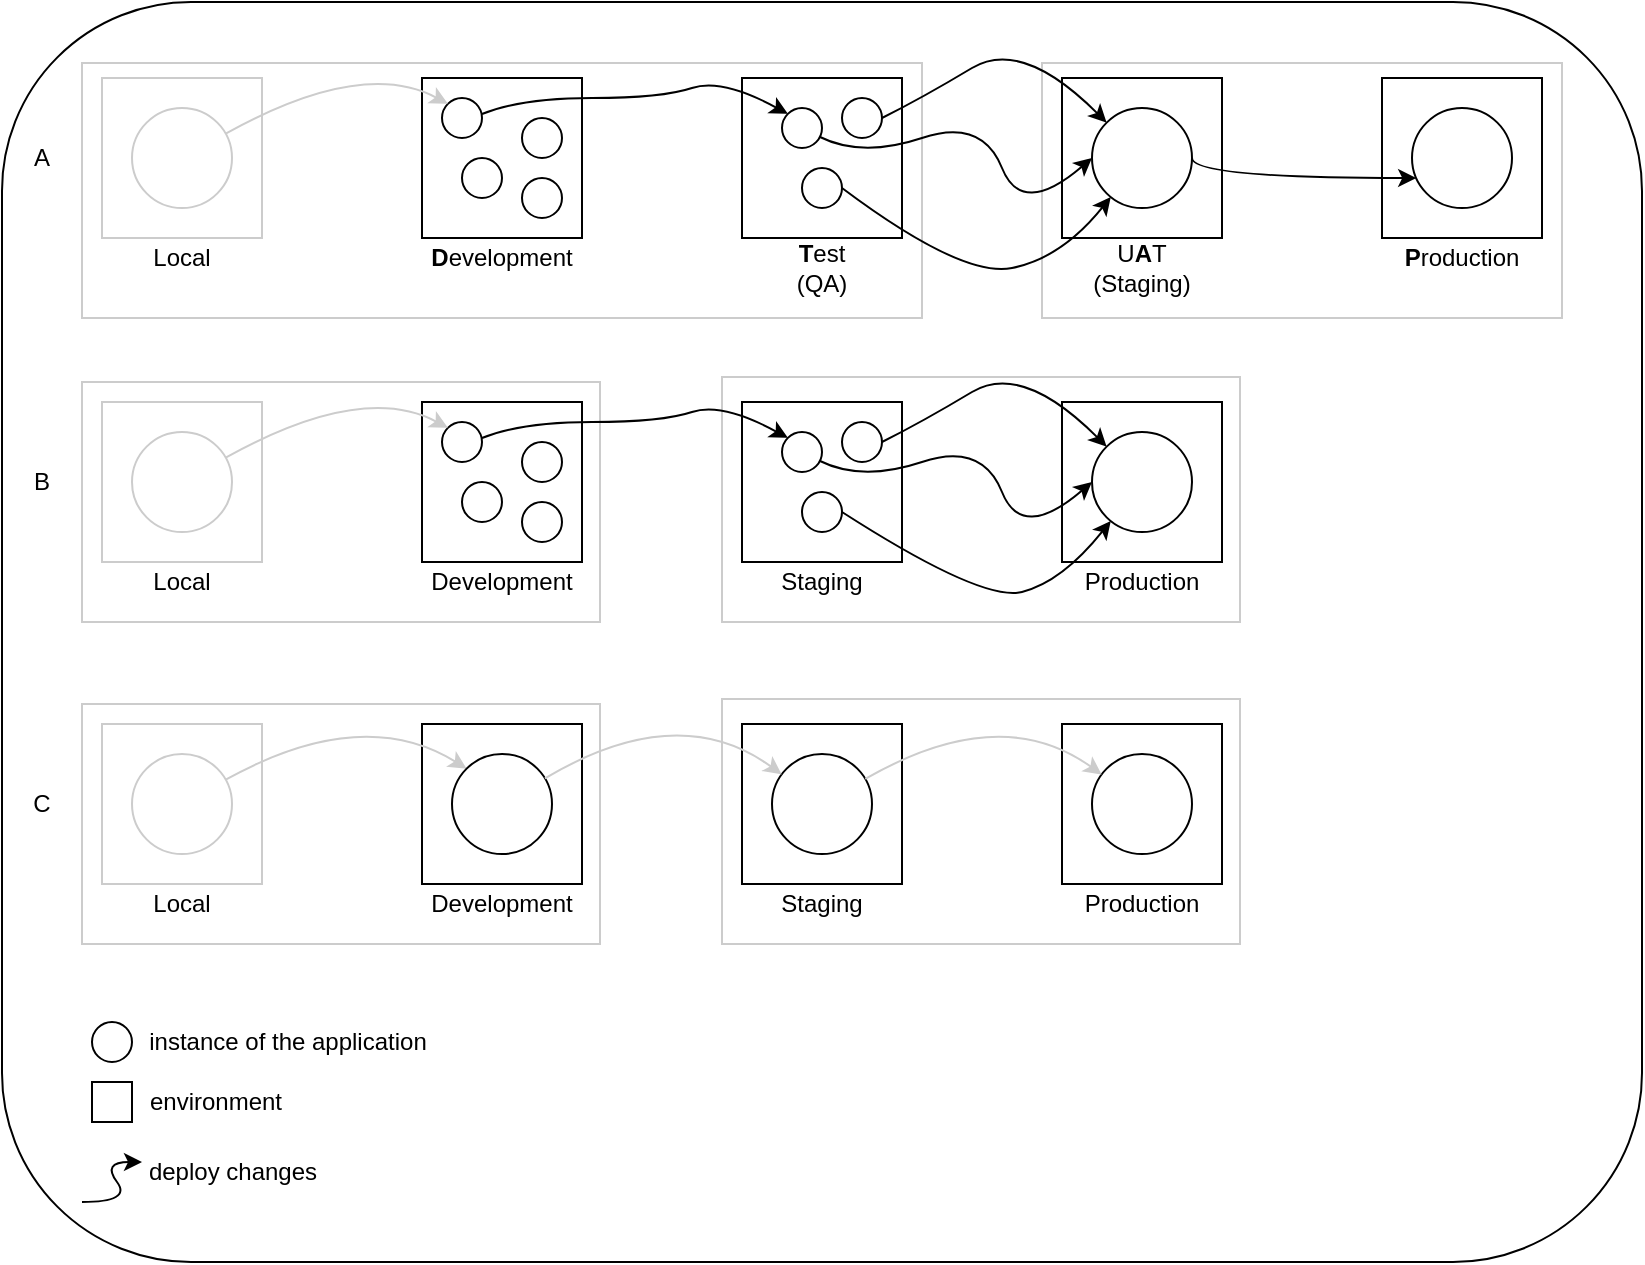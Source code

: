 <mxfile version="13.10.0" type="embed">
    <diagram id="pS59K-NPiZXwULGibovK" name="Page-1">
        <mxGraphModel dx="981" dy="640" grid="1" gridSize="10" guides="1" tooltips="1" connect="1" arrows="1" fold="1" page="1" pageScale="1" pageWidth="827" pageHeight="1169" math="0" shadow="0">
            <root>
                <mxCell id="0"/>
                <mxCell id="1" parent="0"/>
                <mxCell id="30" value="" style="rounded=1;whiteSpace=wrap;html=1;" parent="1" vertex="1">
                    <mxGeometry y="10" width="820" height="630" as="geometry"/>
                </mxCell>
                <mxCell id="21pDpUqW3wRZMyLCnG7L-114" value="" style="rounded=0;whiteSpace=wrap;html=1;strokeColor=#CCCCCC;" parent="1" vertex="1">
                    <mxGeometry x="520" y="40.5" width="260" height="127.5" as="geometry"/>
                </mxCell>
                <mxCell id="21pDpUqW3wRZMyLCnG7L-113" value="" style="rounded=0;whiteSpace=wrap;html=1;strokeColor=#CCCCCC;" parent="1" vertex="1">
                    <mxGeometry x="40" y="40.5" width="420" height="127.5" as="geometry"/>
                </mxCell>
                <mxCell id="21pDpUqW3wRZMyLCnG7L-112" value="" style="rounded=0;whiteSpace=wrap;html=1;strokeColor=#CCCCCC;" parent="1" vertex="1">
                    <mxGeometry x="360" y="197.5" width="259" height="122.5" as="geometry"/>
                </mxCell>
                <mxCell id="21pDpUqW3wRZMyLCnG7L-111" value="" style="rounded=0;whiteSpace=wrap;html=1;strokeColor=#CCCCCC;" parent="1" vertex="1">
                    <mxGeometry x="40" y="200" width="259" height="120" as="geometry"/>
                </mxCell>
                <mxCell id="21pDpUqW3wRZMyLCnG7L-1" value="" style="whiteSpace=wrap;html=1;aspect=fixed;strokeColor=#CCCCCC;" parent="1" vertex="1">
                    <mxGeometry x="50" y="48" width="80" height="80" as="geometry"/>
                </mxCell>
                <mxCell id="21pDpUqW3wRZMyLCnG7L-3" value="" style="whiteSpace=wrap;html=1;aspect=fixed;" parent="1" vertex="1">
                    <mxGeometry x="210" y="48" width="80" height="80" as="geometry"/>
                </mxCell>
                <mxCell id="21pDpUqW3wRZMyLCnG7L-4" value="" style="whiteSpace=wrap;html=1;aspect=fixed;" parent="1" vertex="1">
                    <mxGeometry x="370" y="48" width="80" height="80" as="geometry"/>
                </mxCell>
                <mxCell id="21pDpUqW3wRZMyLCnG7L-5" value="" style="whiteSpace=wrap;html=1;aspect=fixed;" parent="1" vertex="1">
                    <mxGeometry x="530" y="48" width="80" height="80" as="geometry"/>
                </mxCell>
                <mxCell id="21pDpUqW3wRZMyLCnG7L-6" value="" style="whiteSpace=wrap;html=1;aspect=fixed;" parent="1" vertex="1">
                    <mxGeometry x="690" y="48" width="80" height="80" as="geometry"/>
                </mxCell>
                <mxCell id="21pDpUqW3wRZMyLCnG7L-7" value="Local" style="text;html=1;fillColor=none;align=center;verticalAlign=middle;whiteSpace=wrap;rounded=0;" parent="1" vertex="1">
                    <mxGeometry x="70" y="128" width="40" height="20" as="geometry"/>
                </mxCell>
                <mxCell id="21pDpUqW3wRZMyLCnG7L-8" value="&lt;b&gt;D&lt;/b&gt;evelopment" style="text;html=1;strokeColor=none;fillColor=none;align=center;verticalAlign=middle;whiteSpace=wrap;rounded=0;" parent="1" vertex="1">
                    <mxGeometry x="230" y="128" width="40" height="20" as="geometry"/>
                </mxCell>
                <mxCell id="21pDpUqW3wRZMyLCnG7L-9" value="&lt;b&gt;T&lt;/b&gt;est&lt;br&gt;(QA)" style="text;html=1;strokeColor=none;fillColor=none;align=center;verticalAlign=middle;whiteSpace=wrap;rounded=0;" parent="1" vertex="1">
                    <mxGeometry x="380" y="133" width="60" height="20" as="geometry"/>
                </mxCell>
                <mxCell id="21pDpUqW3wRZMyLCnG7L-10" value="U&lt;b&gt;A&lt;/b&gt;T &lt;br&gt;(Staging)" style="text;html=1;strokeColor=none;fillColor=none;align=center;verticalAlign=middle;whiteSpace=wrap;rounded=0;" parent="1" vertex="1">
                    <mxGeometry x="530" y="133" width="80" height="20" as="geometry"/>
                </mxCell>
                <mxCell id="21pDpUqW3wRZMyLCnG7L-11" value="&lt;b&gt;P&lt;/b&gt;roduction" style="text;html=1;strokeColor=none;fillColor=none;align=center;verticalAlign=middle;whiteSpace=wrap;rounded=0;" parent="1" vertex="1">
                    <mxGeometry x="710" y="128" width="40" height="20" as="geometry"/>
                </mxCell>
                <mxCell id="21pDpUqW3wRZMyLCnG7L-12" value="" style="ellipse;whiteSpace=wrap;html=1;aspect=fixed;strokeColor=#CCCCCC;" parent="1" vertex="1">
                    <mxGeometry x="65" y="63" width="50" height="50" as="geometry"/>
                </mxCell>
                <mxCell id="21pDpUqW3wRZMyLCnG7L-29" style="edgeStyle=orthogonalEdgeStyle;curved=1;rounded=0;orthogonalLoop=1;jettySize=auto;html=1;exitX=1;exitY=0.5;exitDx=0;exitDy=0;" parent="1" source="21pDpUqW3wRZMyLCnG7L-13" target="21pDpUqW3wRZMyLCnG7L-14" edge="1">
                    <mxGeometry relative="1" as="geometry">
                        <Array as="points">
                            <mxPoint x="595" y="98"/>
                        </Array>
                    </mxGeometry>
                </mxCell>
                <mxCell id="21pDpUqW3wRZMyLCnG7L-13" value="" style="ellipse;whiteSpace=wrap;html=1;aspect=fixed;" parent="1" vertex="1">
                    <mxGeometry x="545" y="63" width="50" height="50" as="geometry"/>
                </mxCell>
                <mxCell id="21pDpUqW3wRZMyLCnG7L-14" value="" style="ellipse;whiteSpace=wrap;html=1;aspect=fixed;" parent="1" vertex="1">
                    <mxGeometry x="705" y="63" width="50" height="50" as="geometry"/>
                </mxCell>
                <mxCell id="21pDpUqW3wRZMyLCnG7L-15" value="" style="ellipse;whiteSpace=wrap;html=1;aspect=fixed;" parent="1" vertex="1">
                    <mxGeometry x="220" y="58" width="20" height="20" as="geometry"/>
                </mxCell>
                <mxCell id="21pDpUqW3wRZMyLCnG7L-16" value="" style="ellipse;whiteSpace=wrap;html=1;aspect=fixed;" parent="1" vertex="1">
                    <mxGeometry x="230" y="88" width="20" height="20" as="geometry"/>
                </mxCell>
                <mxCell id="21pDpUqW3wRZMyLCnG7L-17" value="" style="ellipse;whiteSpace=wrap;html=1;aspect=fixed;" parent="1" vertex="1">
                    <mxGeometry x="260" y="68" width="20" height="20" as="geometry"/>
                </mxCell>
                <mxCell id="21pDpUqW3wRZMyLCnG7L-18" value="" style="ellipse;whiteSpace=wrap;html=1;aspect=fixed;" parent="1" vertex="1">
                    <mxGeometry x="400" y="93" width="20" height="20" as="geometry"/>
                </mxCell>
                <mxCell id="21pDpUqW3wRZMyLCnG7L-19" value="" style="ellipse;whiteSpace=wrap;html=1;aspect=fixed;" parent="1" vertex="1">
                    <mxGeometry x="390" y="63" width="20" height="20" as="geometry"/>
                </mxCell>
                <mxCell id="21pDpUqW3wRZMyLCnG7L-20" value="" style="ellipse;whiteSpace=wrap;html=1;aspect=fixed;" parent="1" vertex="1">
                    <mxGeometry x="420" y="58" width="20" height="20" as="geometry"/>
                </mxCell>
                <mxCell id="21pDpUqW3wRZMyLCnG7L-21" value="" style="ellipse;whiteSpace=wrap;html=1;aspect=fixed;" parent="1" vertex="1">
                    <mxGeometry x="260" y="98" width="20" height="20" as="geometry"/>
                </mxCell>
                <mxCell id="21pDpUqW3wRZMyLCnG7L-22" value="" style="curved=1;endArrow=classic;html=1;entryX=0;entryY=0;entryDx=0;entryDy=0;strokeColor=#CCCCCC;" parent="1" source="21pDpUqW3wRZMyLCnG7L-12" target="21pDpUqW3wRZMyLCnG7L-15" edge="1">
                    <mxGeometry width="50" height="50" relative="1" as="geometry">
                        <mxPoint x="380" y="338" as="sourcePoint"/>
                        <mxPoint x="430" y="288" as="targetPoint"/>
                        <Array as="points">
                            <mxPoint x="180" y="38"/>
                        </Array>
                    </mxGeometry>
                </mxCell>
                <mxCell id="21pDpUqW3wRZMyLCnG7L-24" value="" style="curved=1;endArrow=classic;html=1;entryX=0;entryY=0;entryDx=0;entryDy=0;" parent="1" target="21pDpUqW3wRZMyLCnG7L-19" edge="1">
                    <mxGeometry width="50" height="50" relative="1" as="geometry">
                        <mxPoint x="240" y="66" as="sourcePoint"/>
                        <mxPoint x="160" y="158" as="targetPoint"/>
                        <Array as="points">
                            <mxPoint x="260" y="58"/>
                            <mxPoint x="330" y="58"/>
                            <mxPoint x="360" y="48"/>
                        </Array>
                    </mxGeometry>
                </mxCell>
                <mxCell id="21pDpUqW3wRZMyLCnG7L-25" value="" style="curved=1;endArrow=classic;html=1;exitX=1;exitY=0.5;exitDx=0;exitDy=0;" parent="1" source="21pDpUqW3wRZMyLCnG7L-20" target="21pDpUqW3wRZMyLCnG7L-13" edge="1">
                    <mxGeometry width="50" height="50" relative="1" as="geometry">
                        <mxPoint x="460" y="68" as="sourcePoint"/>
                        <mxPoint x="510" y="18" as="targetPoint"/>
                        <Array as="points">
                            <mxPoint x="460" y="58"/>
                            <mxPoint x="510" y="28"/>
                        </Array>
                    </mxGeometry>
                </mxCell>
                <mxCell id="21pDpUqW3wRZMyLCnG7L-26" value="" style="curved=1;endArrow=classic;html=1;entryX=0;entryY=0.5;entryDx=0;entryDy=0;exitX=0.936;exitY=0.719;exitDx=0;exitDy=0;exitPerimeter=0;" parent="1" source="21pDpUqW3wRZMyLCnG7L-19" target="21pDpUqW3wRZMyLCnG7L-13" edge="1">
                    <mxGeometry width="50" height="50" relative="1" as="geometry">
                        <mxPoint x="440" y="298" as="sourcePoint"/>
                        <mxPoint x="490" y="248" as="targetPoint"/>
                        <Array as="points">
                            <mxPoint x="430" y="88"/>
                            <mxPoint x="490" y="68"/>
                            <mxPoint x="510" y="118"/>
                        </Array>
                    </mxGeometry>
                </mxCell>
                <mxCell id="21pDpUqW3wRZMyLCnG7L-27" value="" style="curved=1;endArrow=classic;html=1;exitX=1;exitY=0.5;exitDx=0;exitDy=0;" parent="1" source="21pDpUqW3wRZMyLCnG7L-18" target="21pDpUqW3wRZMyLCnG7L-13" edge="1">
                    <mxGeometry width="50" height="50" relative="1" as="geometry">
                        <mxPoint x="450" y="208" as="sourcePoint"/>
                        <mxPoint x="500" y="158" as="targetPoint"/>
                        <Array as="points">
                            <mxPoint x="480" y="148"/>
                            <mxPoint x="530" y="138"/>
                        </Array>
                    </mxGeometry>
                </mxCell>
                <mxCell id="21pDpUqW3wRZMyLCnG7L-30" value="" style="ellipse;whiteSpace=wrap;html=1;aspect=fixed;" parent="1" vertex="1">
                    <mxGeometry x="45" y="520" width="20" height="20" as="geometry"/>
                </mxCell>
                <mxCell id="21pDpUqW3wRZMyLCnG7L-31" value="instance of the application" style="text;html=1;strokeColor=none;fillColor=none;align=center;verticalAlign=middle;whiteSpace=wrap;rounded=0;" parent="1" vertex="1">
                    <mxGeometry x="72" y="520" width="142" height="20" as="geometry"/>
                </mxCell>
                <mxCell id="21pDpUqW3wRZMyLCnG7L-32" value="" style="whiteSpace=wrap;html=1;aspect=fixed;" parent="1" vertex="1">
                    <mxGeometry x="45" y="550" width="20" height="20" as="geometry"/>
                </mxCell>
                <mxCell id="21pDpUqW3wRZMyLCnG7L-34" value="environment" style="text;html=1;strokeColor=none;fillColor=none;align=center;verticalAlign=middle;whiteSpace=wrap;rounded=0;" parent="1" vertex="1">
                    <mxGeometry x="72" y="550" width="70" height="20" as="geometry"/>
                </mxCell>
                <mxCell id="21pDpUqW3wRZMyLCnG7L-35" value="" style="curved=1;endArrow=classic;html=1;" parent="1" edge="1">
                    <mxGeometry width="50" height="50" relative="1" as="geometry">
                        <mxPoint x="40" y="610" as="sourcePoint"/>
                        <mxPoint x="70" y="590" as="targetPoint"/>
                        <Array as="points">
                            <mxPoint x="65" y="610"/>
                            <mxPoint x="50" y="590"/>
                        </Array>
                    </mxGeometry>
                </mxCell>
                <mxCell id="21pDpUqW3wRZMyLCnG7L-36" value="deploy changes" style="text;html=1;strokeColor=none;fillColor=none;align=center;verticalAlign=middle;whiteSpace=wrap;rounded=0;" parent="1" vertex="1">
                    <mxGeometry x="71" y="585" width="89" height="20" as="geometry"/>
                </mxCell>
                <mxCell id="21pDpUqW3wRZMyLCnG7L-37" value="" style="whiteSpace=wrap;html=1;aspect=fixed;strokeColor=#CCCCCC;" parent="1" vertex="1">
                    <mxGeometry x="50" y="210" width="80" height="80" as="geometry"/>
                </mxCell>
                <mxCell id="21pDpUqW3wRZMyLCnG7L-38" value="" style="whiteSpace=wrap;html=1;aspect=fixed;" parent="1" vertex="1">
                    <mxGeometry x="210" y="210" width="80" height="80" as="geometry"/>
                </mxCell>
                <mxCell id="21pDpUqW3wRZMyLCnG7L-39" value="" style="whiteSpace=wrap;html=1;aspect=fixed;" parent="1" vertex="1">
                    <mxGeometry x="370" y="210" width="80" height="80" as="geometry"/>
                </mxCell>
                <mxCell id="21pDpUqW3wRZMyLCnG7L-40" value="" style="whiteSpace=wrap;html=1;aspect=fixed;" parent="1" vertex="1">
                    <mxGeometry x="530" y="210" width="80" height="80" as="geometry"/>
                </mxCell>
                <mxCell id="21pDpUqW3wRZMyLCnG7L-42" value="Local" style="text;html=1;fillColor=none;align=center;verticalAlign=middle;whiteSpace=wrap;rounded=0;" parent="1" vertex="1">
                    <mxGeometry x="70" y="290" width="40" height="20" as="geometry"/>
                </mxCell>
                <mxCell id="21pDpUqW3wRZMyLCnG7L-43" value="Development" style="text;html=1;strokeColor=none;fillColor=none;align=center;verticalAlign=middle;whiteSpace=wrap;rounded=0;" parent="1" vertex="1">
                    <mxGeometry x="230" y="290" width="40" height="20" as="geometry"/>
                </mxCell>
                <mxCell id="21pDpUqW3wRZMyLCnG7L-44" value="Staging" style="text;html=1;strokeColor=none;fillColor=none;align=center;verticalAlign=middle;whiteSpace=wrap;rounded=0;" parent="1" vertex="1">
                    <mxGeometry x="390" y="290" width="40" height="20" as="geometry"/>
                </mxCell>
                <mxCell id="21pDpUqW3wRZMyLCnG7L-45" value="Production" style="text;html=1;strokeColor=none;fillColor=none;align=center;verticalAlign=middle;whiteSpace=wrap;rounded=0;" parent="1" vertex="1">
                    <mxGeometry x="550" y="290" width="40" height="20" as="geometry"/>
                </mxCell>
                <mxCell id="21pDpUqW3wRZMyLCnG7L-47" value="" style="ellipse;whiteSpace=wrap;html=1;aspect=fixed;strokeColor=#CCCCCC;" parent="1" vertex="1">
                    <mxGeometry x="65" y="225" width="50" height="50" as="geometry"/>
                </mxCell>
                <mxCell id="21pDpUqW3wRZMyLCnG7L-49" value="" style="ellipse;whiteSpace=wrap;html=1;aspect=fixed;" parent="1" vertex="1">
                    <mxGeometry x="545" y="225" width="50" height="50" as="geometry"/>
                </mxCell>
                <mxCell id="21pDpUqW3wRZMyLCnG7L-51" value="" style="ellipse;whiteSpace=wrap;html=1;aspect=fixed;" parent="1" vertex="1">
                    <mxGeometry x="220" y="220" width="20" height="20" as="geometry"/>
                </mxCell>
                <mxCell id="21pDpUqW3wRZMyLCnG7L-52" value="" style="ellipse;whiteSpace=wrap;html=1;aspect=fixed;" parent="1" vertex="1">
                    <mxGeometry x="230" y="250" width="20" height="20" as="geometry"/>
                </mxCell>
                <mxCell id="21pDpUqW3wRZMyLCnG7L-53" value="" style="ellipse;whiteSpace=wrap;html=1;aspect=fixed;" parent="1" vertex="1">
                    <mxGeometry x="260" y="230" width="20" height="20" as="geometry"/>
                </mxCell>
                <mxCell id="21pDpUqW3wRZMyLCnG7L-54" value="" style="ellipse;whiteSpace=wrap;html=1;aspect=fixed;" parent="1" vertex="1">
                    <mxGeometry x="400" y="255" width="20" height="20" as="geometry"/>
                </mxCell>
                <mxCell id="21pDpUqW3wRZMyLCnG7L-55" value="" style="ellipse;whiteSpace=wrap;html=1;aspect=fixed;" parent="1" vertex="1">
                    <mxGeometry x="390" y="225" width="20" height="20" as="geometry"/>
                </mxCell>
                <mxCell id="21pDpUqW3wRZMyLCnG7L-56" value="" style="ellipse;whiteSpace=wrap;html=1;aspect=fixed;" parent="1" vertex="1">
                    <mxGeometry x="420" y="220" width="20" height="20" as="geometry"/>
                </mxCell>
                <mxCell id="21pDpUqW3wRZMyLCnG7L-57" value="" style="ellipse;whiteSpace=wrap;html=1;aspect=fixed;" parent="1" vertex="1">
                    <mxGeometry x="260" y="260" width="20" height="20" as="geometry"/>
                </mxCell>
                <mxCell id="21pDpUqW3wRZMyLCnG7L-58" value="" style="curved=1;endArrow=classic;html=1;entryX=0;entryY=0;entryDx=0;entryDy=0;strokeColor=#CCCCCC;" parent="1" source="21pDpUqW3wRZMyLCnG7L-47" target="21pDpUqW3wRZMyLCnG7L-51" edge="1">
                    <mxGeometry width="50" height="50" relative="1" as="geometry">
                        <mxPoint x="380" y="500" as="sourcePoint"/>
                        <mxPoint x="430" y="450" as="targetPoint"/>
                        <Array as="points">
                            <mxPoint x="180" y="200"/>
                        </Array>
                    </mxGeometry>
                </mxCell>
                <mxCell id="21pDpUqW3wRZMyLCnG7L-59" value="" style="curved=1;endArrow=classic;html=1;entryX=0;entryY=0;entryDx=0;entryDy=0;" parent="1" target="21pDpUqW3wRZMyLCnG7L-55" edge="1">
                    <mxGeometry width="50" height="50" relative="1" as="geometry">
                        <mxPoint x="240" y="228" as="sourcePoint"/>
                        <mxPoint x="160" y="320" as="targetPoint"/>
                        <Array as="points">
                            <mxPoint x="260" y="220"/>
                            <mxPoint x="330" y="220"/>
                            <mxPoint x="360" y="210"/>
                        </Array>
                    </mxGeometry>
                </mxCell>
                <mxCell id="21pDpUqW3wRZMyLCnG7L-60" value="" style="curved=1;endArrow=classic;html=1;exitX=1;exitY=0.5;exitDx=0;exitDy=0;" parent="1" source="21pDpUqW3wRZMyLCnG7L-56" target="21pDpUqW3wRZMyLCnG7L-49" edge="1">
                    <mxGeometry width="50" height="50" relative="1" as="geometry">
                        <mxPoint x="460" y="230" as="sourcePoint"/>
                        <mxPoint x="510" y="180" as="targetPoint"/>
                        <Array as="points">
                            <mxPoint x="460" y="220"/>
                            <mxPoint x="510" y="190"/>
                        </Array>
                    </mxGeometry>
                </mxCell>
                <mxCell id="21pDpUqW3wRZMyLCnG7L-61" value="" style="curved=1;endArrow=classic;html=1;entryX=0;entryY=0.5;entryDx=0;entryDy=0;exitX=0.936;exitY=0.719;exitDx=0;exitDy=0;exitPerimeter=0;" parent="1" source="21pDpUqW3wRZMyLCnG7L-55" target="21pDpUqW3wRZMyLCnG7L-49" edge="1">
                    <mxGeometry width="50" height="50" relative="1" as="geometry">
                        <mxPoint x="440" y="460" as="sourcePoint"/>
                        <mxPoint x="490" y="410" as="targetPoint"/>
                        <Array as="points">
                            <mxPoint x="430" y="250"/>
                            <mxPoint x="490" y="230"/>
                            <mxPoint x="510" y="280"/>
                        </Array>
                    </mxGeometry>
                </mxCell>
                <mxCell id="21pDpUqW3wRZMyLCnG7L-62" value="" style="curved=1;endArrow=classic;html=1;exitX=1;exitY=0.5;exitDx=0;exitDy=0;" parent="1" source="21pDpUqW3wRZMyLCnG7L-54" target="21pDpUqW3wRZMyLCnG7L-49" edge="1">
                    <mxGeometry width="50" height="50" relative="1" as="geometry">
                        <mxPoint x="450" y="370" as="sourcePoint"/>
                        <mxPoint x="500" y="320" as="targetPoint"/>
                        <Array as="points">
                            <mxPoint x="490" y="310"/>
                            <mxPoint x="530" y="300"/>
                        </Array>
                    </mxGeometry>
                </mxCell>
                <mxCell id="2" value="" style="rounded=0;whiteSpace=wrap;html=1;strokeColor=#CCCCCC;" parent="1" vertex="1">
                    <mxGeometry x="360" y="358.5" width="259" height="122.5" as="geometry"/>
                </mxCell>
                <mxCell id="3" value="" style="rounded=0;whiteSpace=wrap;html=1;strokeColor=#CCCCCC;" parent="1" vertex="1">
                    <mxGeometry x="40" y="361" width="259" height="120" as="geometry"/>
                </mxCell>
                <mxCell id="4" value="" style="whiteSpace=wrap;html=1;aspect=fixed;strokeColor=#CCCCCC;" parent="1" vertex="1">
                    <mxGeometry x="50" y="371" width="80" height="80" as="geometry"/>
                </mxCell>
                <mxCell id="5" value="" style="whiteSpace=wrap;html=1;aspect=fixed;" parent="1" vertex="1">
                    <mxGeometry x="210" y="371" width="80" height="80" as="geometry"/>
                </mxCell>
                <mxCell id="6" value="" style="whiteSpace=wrap;html=1;aspect=fixed;" parent="1" vertex="1">
                    <mxGeometry x="370" y="371" width="80" height="80" as="geometry"/>
                </mxCell>
                <mxCell id="7" value="" style="whiteSpace=wrap;html=1;aspect=fixed;" parent="1" vertex="1">
                    <mxGeometry x="530" y="371" width="80" height="80" as="geometry"/>
                </mxCell>
                <mxCell id="8" value="Local" style="text;html=1;fillColor=none;align=center;verticalAlign=middle;whiteSpace=wrap;rounded=0;" parent="1" vertex="1">
                    <mxGeometry x="70" y="451" width="40" height="20" as="geometry"/>
                </mxCell>
                <mxCell id="9" value="Development" style="text;html=1;strokeColor=none;fillColor=none;align=center;verticalAlign=middle;whiteSpace=wrap;rounded=0;" parent="1" vertex="1">
                    <mxGeometry x="230" y="451" width="40" height="20" as="geometry"/>
                </mxCell>
                <mxCell id="10" value="Staging" style="text;html=1;strokeColor=none;fillColor=none;align=center;verticalAlign=middle;whiteSpace=wrap;rounded=0;" parent="1" vertex="1">
                    <mxGeometry x="390" y="451" width="40" height="20" as="geometry"/>
                </mxCell>
                <mxCell id="11" value="Production" style="text;html=1;strokeColor=none;fillColor=none;align=center;verticalAlign=middle;whiteSpace=wrap;rounded=0;" parent="1" vertex="1">
                    <mxGeometry x="550" y="451" width="40" height="20" as="geometry"/>
                </mxCell>
                <mxCell id="12" value="" style="ellipse;whiteSpace=wrap;html=1;aspect=fixed;strokeColor=#CCCCCC;" parent="1" vertex="1">
                    <mxGeometry x="65" y="386" width="50" height="50" as="geometry"/>
                </mxCell>
                <mxCell id="13" value="" style="ellipse;whiteSpace=wrap;html=1;aspect=fixed;" parent="1" vertex="1">
                    <mxGeometry x="545" y="386" width="50" height="50" as="geometry"/>
                </mxCell>
                <mxCell id="21" value="" style="curved=1;endArrow=classic;html=1;entryX=0;entryY=0;entryDx=0;entryDy=0;strokeColor=#CCCCCC;" parent="1" source="12" target="27" edge="1">
                    <mxGeometry width="50" height="50" relative="1" as="geometry">
                        <mxPoint x="380" y="661" as="sourcePoint"/>
                        <mxPoint x="222.929" y="383.929" as="targetPoint"/>
                        <Array as="points">
                            <mxPoint x="180" y="361"/>
                        </Array>
                    </mxGeometry>
                </mxCell>
                <mxCell id="26" value="" style="ellipse;whiteSpace=wrap;html=1;aspect=fixed;" parent="1" vertex="1">
                    <mxGeometry x="385" y="386" width="50" height="50" as="geometry"/>
                </mxCell>
                <mxCell id="27" value="" style="ellipse;whiteSpace=wrap;html=1;aspect=fixed;" parent="1" vertex="1">
                    <mxGeometry x="225" y="386" width="50" height="50" as="geometry"/>
                </mxCell>
                <mxCell id="28" value="" style="curved=1;endArrow=classic;html=1;strokeColor=#CCCCCC;" parent="1" source="27" target="26" edge="1">
                    <mxGeometry width="50" height="50" relative="1" as="geometry">
                        <mxPoint x="270.004" y="396.359" as="sourcePoint"/>
                        <mxPoint x="390.472" y="390.822" as="targetPoint"/>
                        <Array as="points">
                            <mxPoint x="338.15" y="358.5"/>
                        </Array>
                    </mxGeometry>
                </mxCell>
                <mxCell id="29" value="" style="curved=1;endArrow=classic;html=1;strokeColor=#CCCCCC;" parent="1" source="26" target="13" edge="1">
                    <mxGeometry width="50" height="50" relative="1" as="geometry">
                        <mxPoint x="431.004" y="397.359" as="sourcePoint"/>
                        <mxPoint x="551.472" y="391.822" as="targetPoint"/>
                        <Array as="points">
                            <mxPoint x="499.15" y="359.5"/>
                        </Array>
                    </mxGeometry>
                </mxCell>
                <mxCell id="31" value="A" style="text;html=1;strokeColor=none;fillColor=none;align=center;verticalAlign=middle;whiteSpace=wrap;rounded=0;" vertex="1" parent="1">
                    <mxGeometry y="78" width="40" height="20" as="geometry"/>
                </mxCell>
                <mxCell id="32" value="B" style="text;html=1;strokeColor=none;fillColor=none;align=center;verticalAlign=middle;whiteSpace=wrap;rounded=0;" vertex="1" parent="1">
                    <mxGeometry y="240" width="40" height="20" as="geometry"/>
                </mxCell>
                <mxCell id="33" value="C" style="text;html=1;strokeColor=none;fillColor=none;align=center;verticalAlign=middle;whiteSpace=wrap;rounded=0;" vertex="1" parent="1">
                    <mxGeometry y="401" width="40" height="20" as="geometry"/>
                </mxCell>
            </root>
        </mxGraphModel>
    </diagram>
</mxfile>